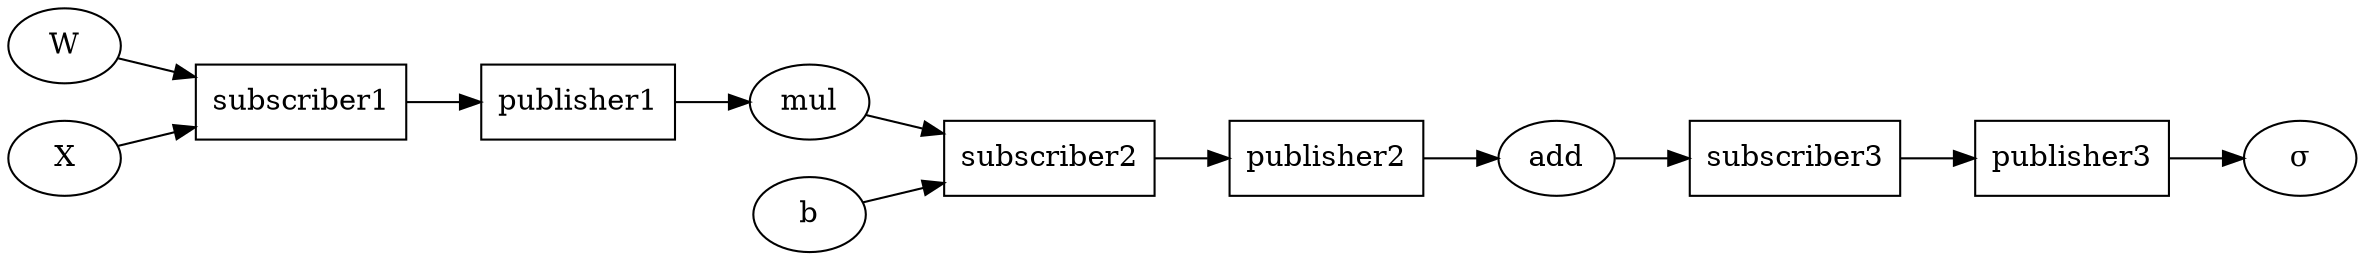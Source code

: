 digraph G {
    rankdir=LR
    W -> subscriber1
    X -> subscriber1
    subscriber1 [shape=box]
    subscriber1 -> publisher1 
    publisher1 [shape=box]
    publisher1 -> mul
    mul -> subscriber2
    b -> subscriber2
    subscriber2 [shape=box]
    subscriber2 -> publisher2 
    publisher2 [shape=box]
    publisher2 -> add
    add -> subscriber3
    subscriber3 [shape=box]
    subscriber3 -> publisher3 
    publisher3 [shape=box]
    publisher3 -> σ
}
